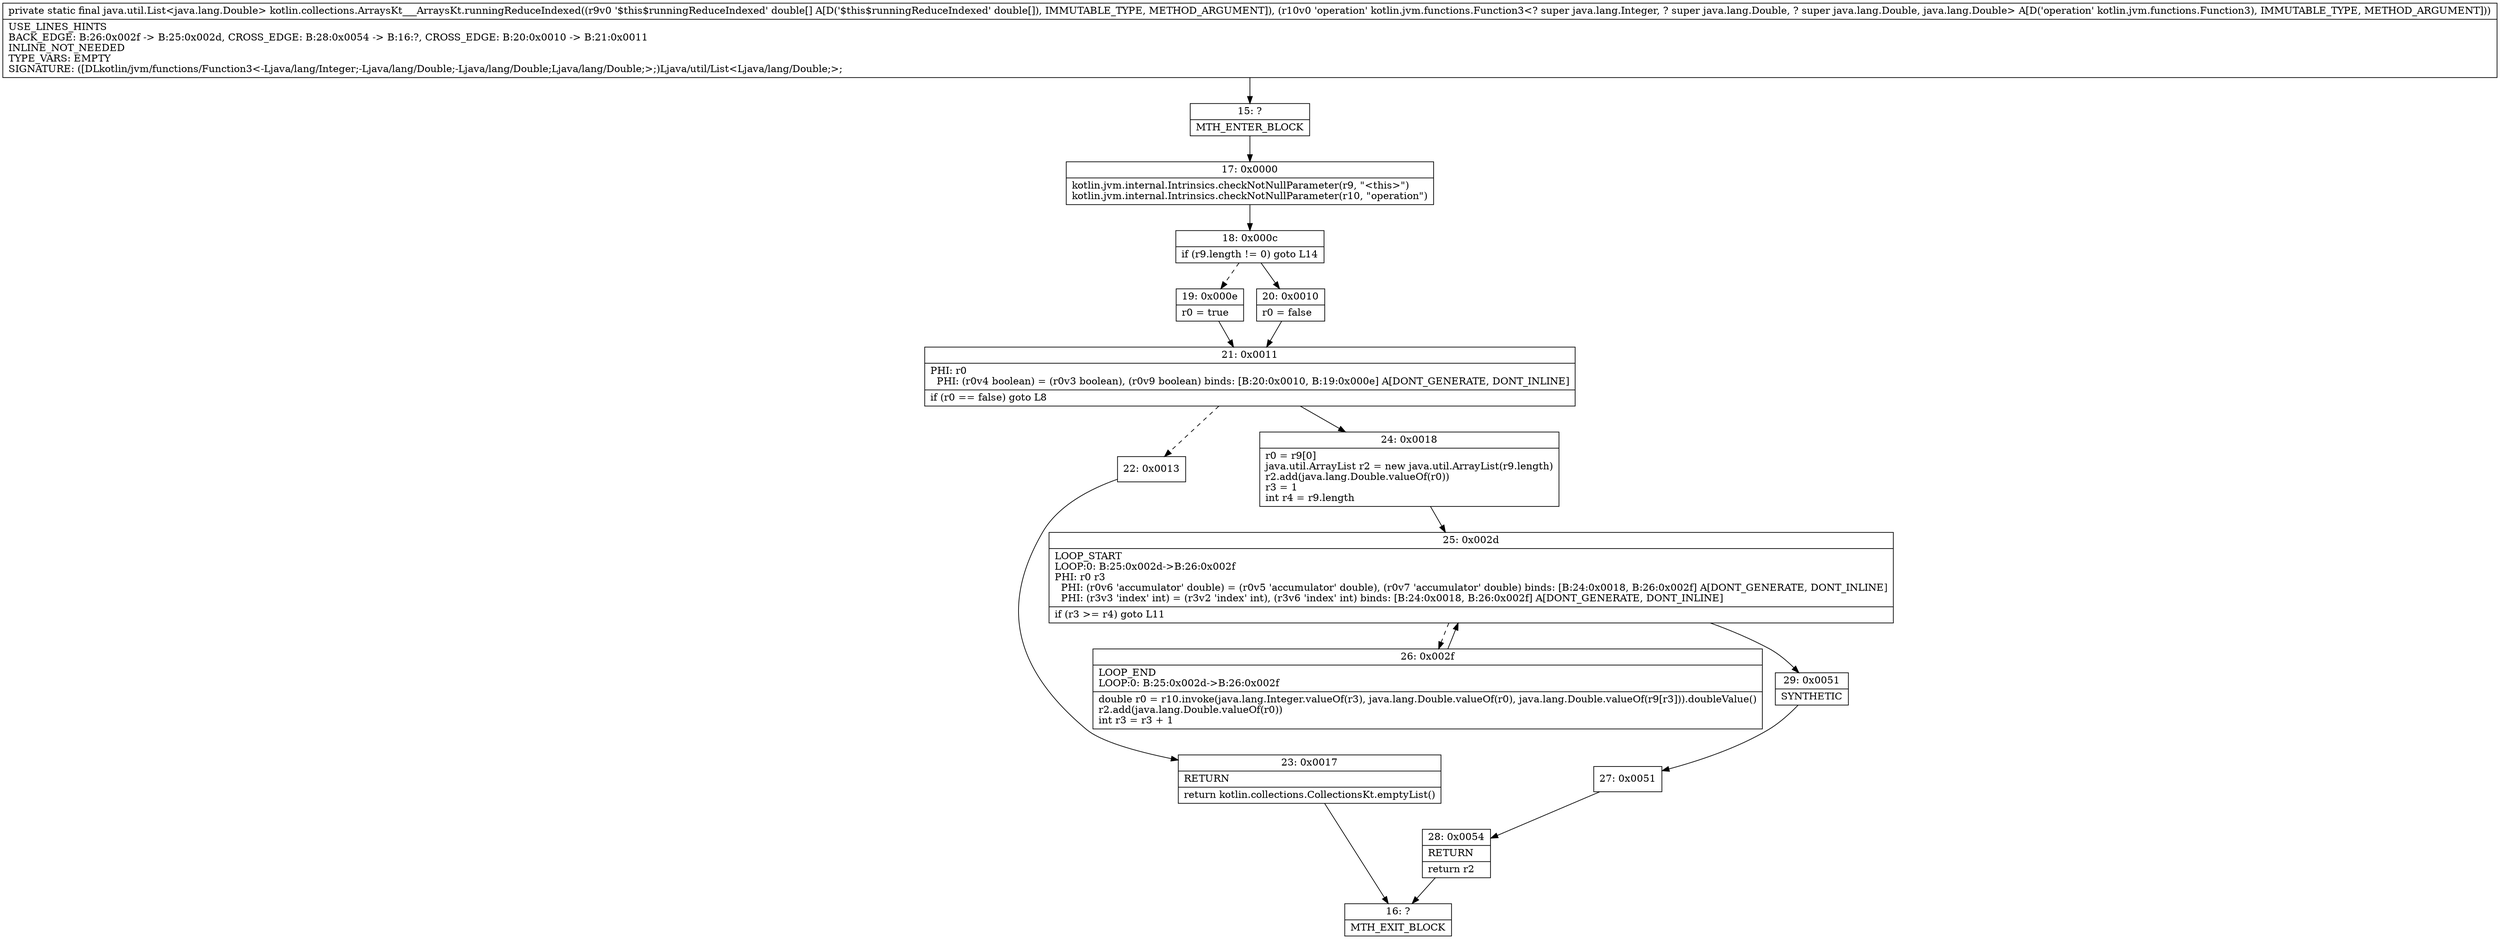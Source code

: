 digraph "CFG forkotlin.collections.ArraysKt___ArraysKt.runningReduceIndexed([DLkotlin\/jvm\/functions\/Function3;)Ljava\/util\/List;" {
Node_15 [shape=record,label="{15\:\ ?|MTH_ENTER_BLOCK\l}"];
Node_17 [shape=record,label="{17\:\ 0x0000|kotlin.jvm.internal.Intrinsics.checkNotNullParameter(r9, \"\<this\>\")\lkotlin.jvm.internal.Intrinsics.checkNotNullParameter(r10, \"operation\")\l}"];
Node_18 [shape=record,label="{18\:\ 0x000c|if (r9.length != 0) goto L14\l}"];
Node_19 [shape=record,label="{19\:\ 0x000e|r0 = true\l}"];
Node_21 [shape=record,label="{21\:\ 0x0011|PHI: r0 \l  PHI: (r0v4 boolean) = (r0v3 boolean), (r0v9 boolean) binds: [B:20:0x0010, B:19:0x000e] A[DONT_GENERATE, DONT_INLINE]\l|if (r0 == false) goto L8\l}"];
Node_22 [shape=record,label="{22\:\ 0x0013}"];
Node_23 [shape=record,label="{23\:\ 0x0017|RETURN\l|return kotlin.collections.CollectionsKt.emptyList()\l}"];
Node_16 [shape=record,label="{16\:\ ?|MTH_EXIT_BLOCK\l}"];
Node_24 [shape=record,label="{24\:\ 0x0018|r0 = r9[0]\ljava.util.ArrayList r2 = new java.util.ArrayList(r9.length)\lr2.add(java.lang.Double.valueOf(r0))\lr3 = 1\lint r4 = r9.length\l}"];
Node_25 [shape=record,label="{25\:\ 0x002d|LOOP_START\lLOOP:0: B:25:0x002d\-\>B:26:0x002f\lPHI: r0 r3 \l  PHI: (r0v6 'accumulator' double) = (r0v5 'accumulator' double), (r0v7 'accumulator' double) binds: [B:24:0x0018, B:26:0x002f] A[DONT_GENERATE, DONT_INLINE]\l  PHI: (r3v3 'index' int) = (r3v2 'index' int), (r3v6 'index' int) binds: [B:24:0x0018, B:26:0x002f] A[DONT_GENERATE, DONT_INLINE]\l|if (r3 \>= r4) goto L11\l}"];
Node_26 [shape=record,label="{26\:\ 0x002f|LOOP_END\lLOOP:0: B:25:0x002d\-\>B:26:0x002f\l|double r0 = r10.invoke(java.lang.Integer.valueOf(r3), java.lang.Double.valueOf(r0), java.lang.Double.valueOf(r9[r3])).doubleValue()\lr2.add(java.lang.Double.valueOf(r0))\lint r3 = r3 + 1\l}"];
Node_29 [shape=record,label="{29\:\ 0x0051|SYNTHETIC\l}"];
Node_27 [shape=record,label="{27\:\ 0x0051}"];
Node_28 [shape=record,label="{28\:\ 0x0054|RETURN\l|return r2\l}"];
Node_20 [shape=record,label="{20\:\ 0x0010|r0 = false\l}"];
MethodNode[shape=record,label="{private static final java.util.List\<java.lang.Double\> kotlin.collections.ArraysKt___ArraysKt.runningReduceIndexed((r9v0 '$this$runningReduceIndexed' double[] A[D('$this$runningReduceIndexed' double[]), IMMUTABLE_TYPE, METHOD_ARGUMENT]), (r10v0 'operation' kotlin.jvm.functions.Function3\<? super java.lang.Integer, ? super java.lang.Double, ? super java.lang.Double, java.lang.Double\> A[D('operation' kotlin.jvm.functions.Function3), IMMUTABLE_TYPE, METHOD_ARGUMENT]))  | USE_LINES_HINTS\lBACK_EDGE: B:26:0x002f \-\> B:25:0x002d, CROSS_EDGE: B:28:0x0054 \-\> B:16:?, CROSS_EDGE: B:20:0x0010 \-\> B:21:0x0011\lINLINE_NOT_NEEDED\lTYPE_VARS: EMPTY\lSIGNATURE: ([DLkotlin\/jvm\/functions\/Function3\<\-Ljava\/lang\/Integer;\-Ljava\/lang\/Double;\-Ljava\/lang\/Double;Ljava\/lang\/Double;\>;)Ljava\/util\/List\<Ljava\/lang\/Double;\>;\l}"];
MethodNode -> Node_15;Node_15 -> Node_17;
Node_17 -> Node_18;
Node_18 -> Node_19[style=dashed];
Node_18 -> Node_20;
Node_19 -> Node_21;
Node_21 -> Node_22[style=dashed];
Node_21 -> Node_24;
Node_22 -> Node_23;
Node_23 -> Node_16;
Node_24 -> Node_25;
Node_25 -> Node_26[style=dashed];
Node_25 -> Node_29;
Node_26 -> Node_25;
Node_29 -> Node_27;
Node_27 -> Node_28;
Node_28 -> Node_16;
Node_20 -> Node_21;
}


